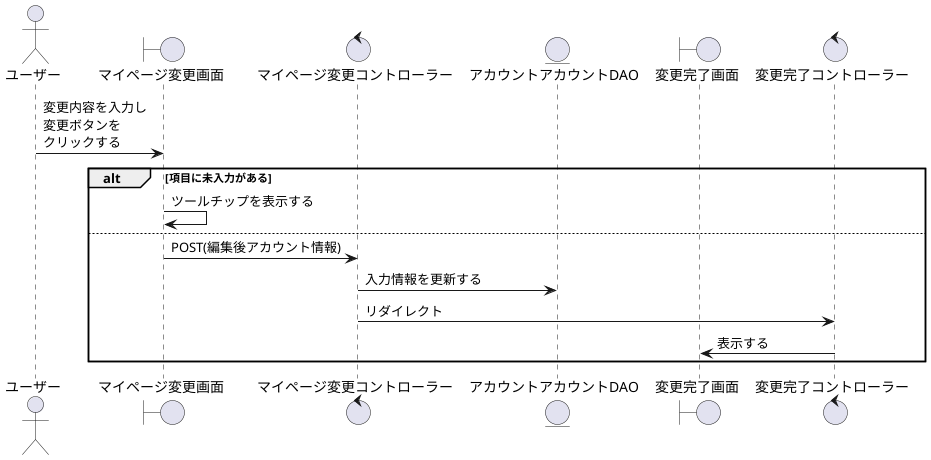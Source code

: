 @startuml マイページ編集

actor    "ユーザー" as act
boundary "マイページ変更画面" as Change_Mypage
control  "マイページ変更コントローラー" as Approval_c
entity   "アカウントアカウントDAO" as Account
boundary "変更完了画面" as Kannryou
control  "変更完了コントローラー" as completion_c

'-------------------------------------------------------------------------------------------

act -> Change_Mypage : 変更内容を入力し\n変更ボタンを\nクリックする
alt 項目に未入力がある
    Change_Mypage -> Change_Mypage : ツールチップを表示する
else
    Change_Mypage -> Approval_c: POST(編集後アカウント情報)
    Approval_c -> Account: 入力情報を更新する
    Approval_c -> completion_c : リダイレクト
    completion_c -> Kannryou : 表示する
end

@enduml
